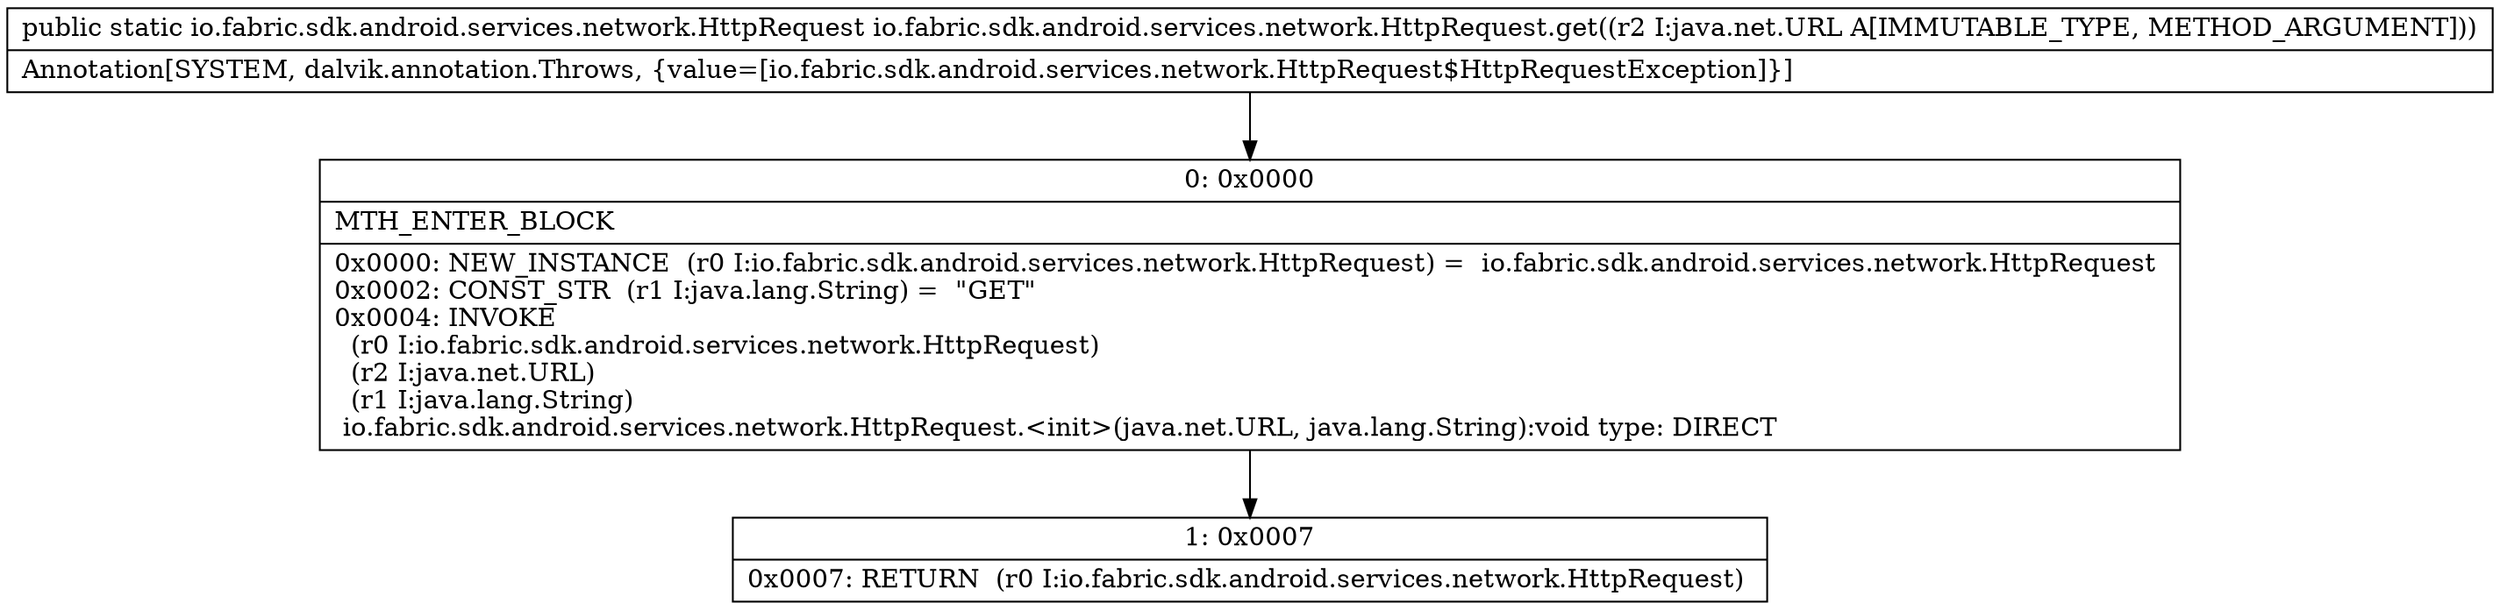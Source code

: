 digraph "CFG forio.fabric.sdk.android.services.network.HttpRequest.get(Ljava\/net\/URL;)Lio\/fabric\/sdk\/android\/services\/network\/HttpRequest;" {
Node_0 [shape=record,label="{0\:\ 0x0000|MTH_ENTER_BLOCK\l|0x0000: NEW_INSTANCE  (r0 I:io.fabric.sdk.android.services.network.HttpRequest) =  io.fabric.sdk.android.services.network.HttpRequest \l0x0002: CONST_STR  (r1 I:java.lang.String) =  \"GET\" \l0x0004: INVOKE  \l  (r0 I:io.fabric.sdk.android.services.network.HttpRequest)\l  (r2 I:java.net.URL)\l  (r1 I:java.lang.String)\l io.fabric.sdk.android.services.network.HttpRequest.\<init\>(java.net.URL, java.lang.String):void type: DIRECT \l}"];
Node_1 [shape=record,label="{1\:\ 0x0007|0x0007: RETURN  (r0 I:io.fabric.sdk.android.services.network.HttpRequest) \l}"];
MethodNode[shape=record,label="{public static io.fabric.sdk.android.services.network.HttpRequest io.fabric.sdk.android.services.network.HttpRequest.get((r2 I:java.net.URL A[IMMUTABLE_TYPE, METHOD_ARGUMENT]))  | Annotation[SYSTEM, dalvik.annotation.Throws, \{value=[io.fabric.sdk.android.services.network.HttpRequest$HttpRequestException]\}]\l}"];
MethodNode -> Node_0;
Node_0 -> Node_1;
}

